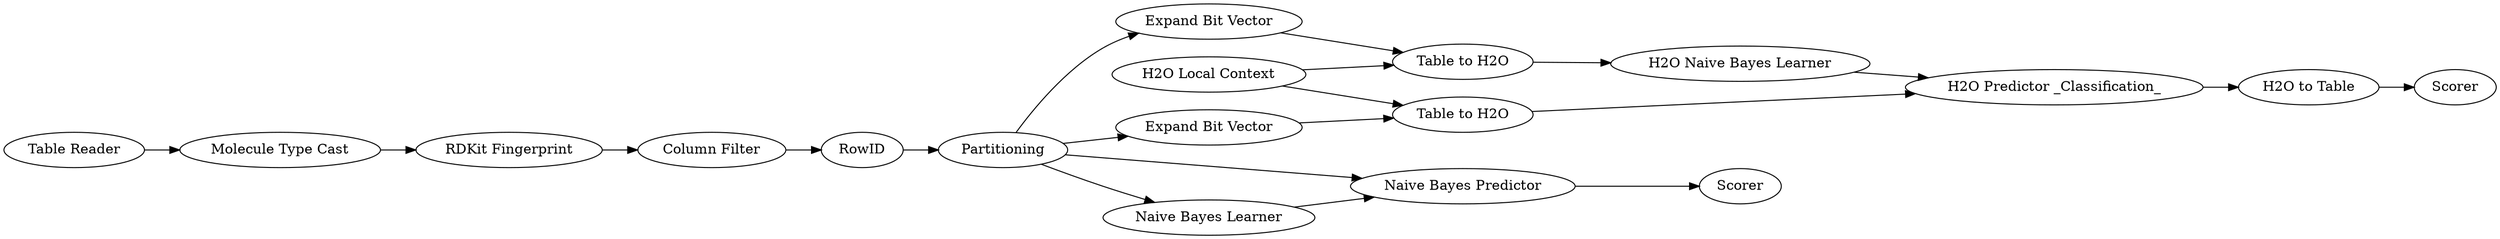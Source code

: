 digraph {
	"4782061320438133730_348" [label="Column Filter"]
	"4782061320438133730_6" [label="Naive Bayes Predictor"]
	"4782061320438133730_55" [label="H2O Local Context"]
	"4782061320438133730_88" [label="H2O to Table"]
	"4782061320438133730_53" [label="H2O Naive Bayes Learner"]
	"4782061320438133730_92" [label=Scorer]
	"4782061320438133730_54" [label="Table to H2O"]
	"4782061320438133730_58" [label="Expand Bit Vector"]
	"4782061320438133730_253" [label="RDKit Fingerprint"]
	"4782061320438133730_345" [label="Molecule Type Cast"]
	"4782061320438133730_349" [label=RowID]
	"4782061320438133730_59" [label="H2O Predictor _Classification_"]
	"4782061320438133730_344" [label="Table Reader"]
	"4782061320438133730_4" [label="Naive Bayes Learner"]
	"4782061320438133730_60" [label="Table to H2O"]
	"4782061320438133730_9" [label=Scorer]
	"4782061320438133730_5" [label=Partitioning]
	"4782061320438133730_56" [label="Expand Bit Vector"]
	"4782061320438133730_59" -> "4782061320438133730_88"
	"4782061320438133730_345" -> "4782061320438133730_253"
	"4782061320438133730_5" -> "4782061320438133730_56"
	"4782061320438133730_55" -> "4782061320438133730_60"
	"4782061320438133730_4" -> "4782061320438133730_6"
	"4782061320438133730_53" -> "4782061320438133730_59"
	"4782061320438133730_5" -> "4782061320438133730_6"
	"4782061320438133730_56" -> "4782061320438133730_54"
	"4782061320438133730_344" -> "4782061320438133730_345"
	"4782061320438133730_253" -> "4782061320438133730_348"
	"4782061320438133730_5" -> "4782061320438133730_4"
	"4782061320438133730_88" -> "4782061320438133730_92"
	"4782061320438133730_60" -> "4782061320438133730_59"
	"4782061320438133730_54" -> "4782061320438133730_53"
	"4782061320438133730_5" -> "4782061320438133730_58"
	"4782061320438133730_349" -> "4782061320438133730_5"
	"4782061320438133730_6" -> "4782061320438133730_9"
	"4782061320438133730_348" -> "4782061320438133730_349"
	"4782061320438133730_58" -> "4782061320438133730_60"
	"4782061320438133730_55" -> "4782061320438133730_54"
	rankdir=LR
}
